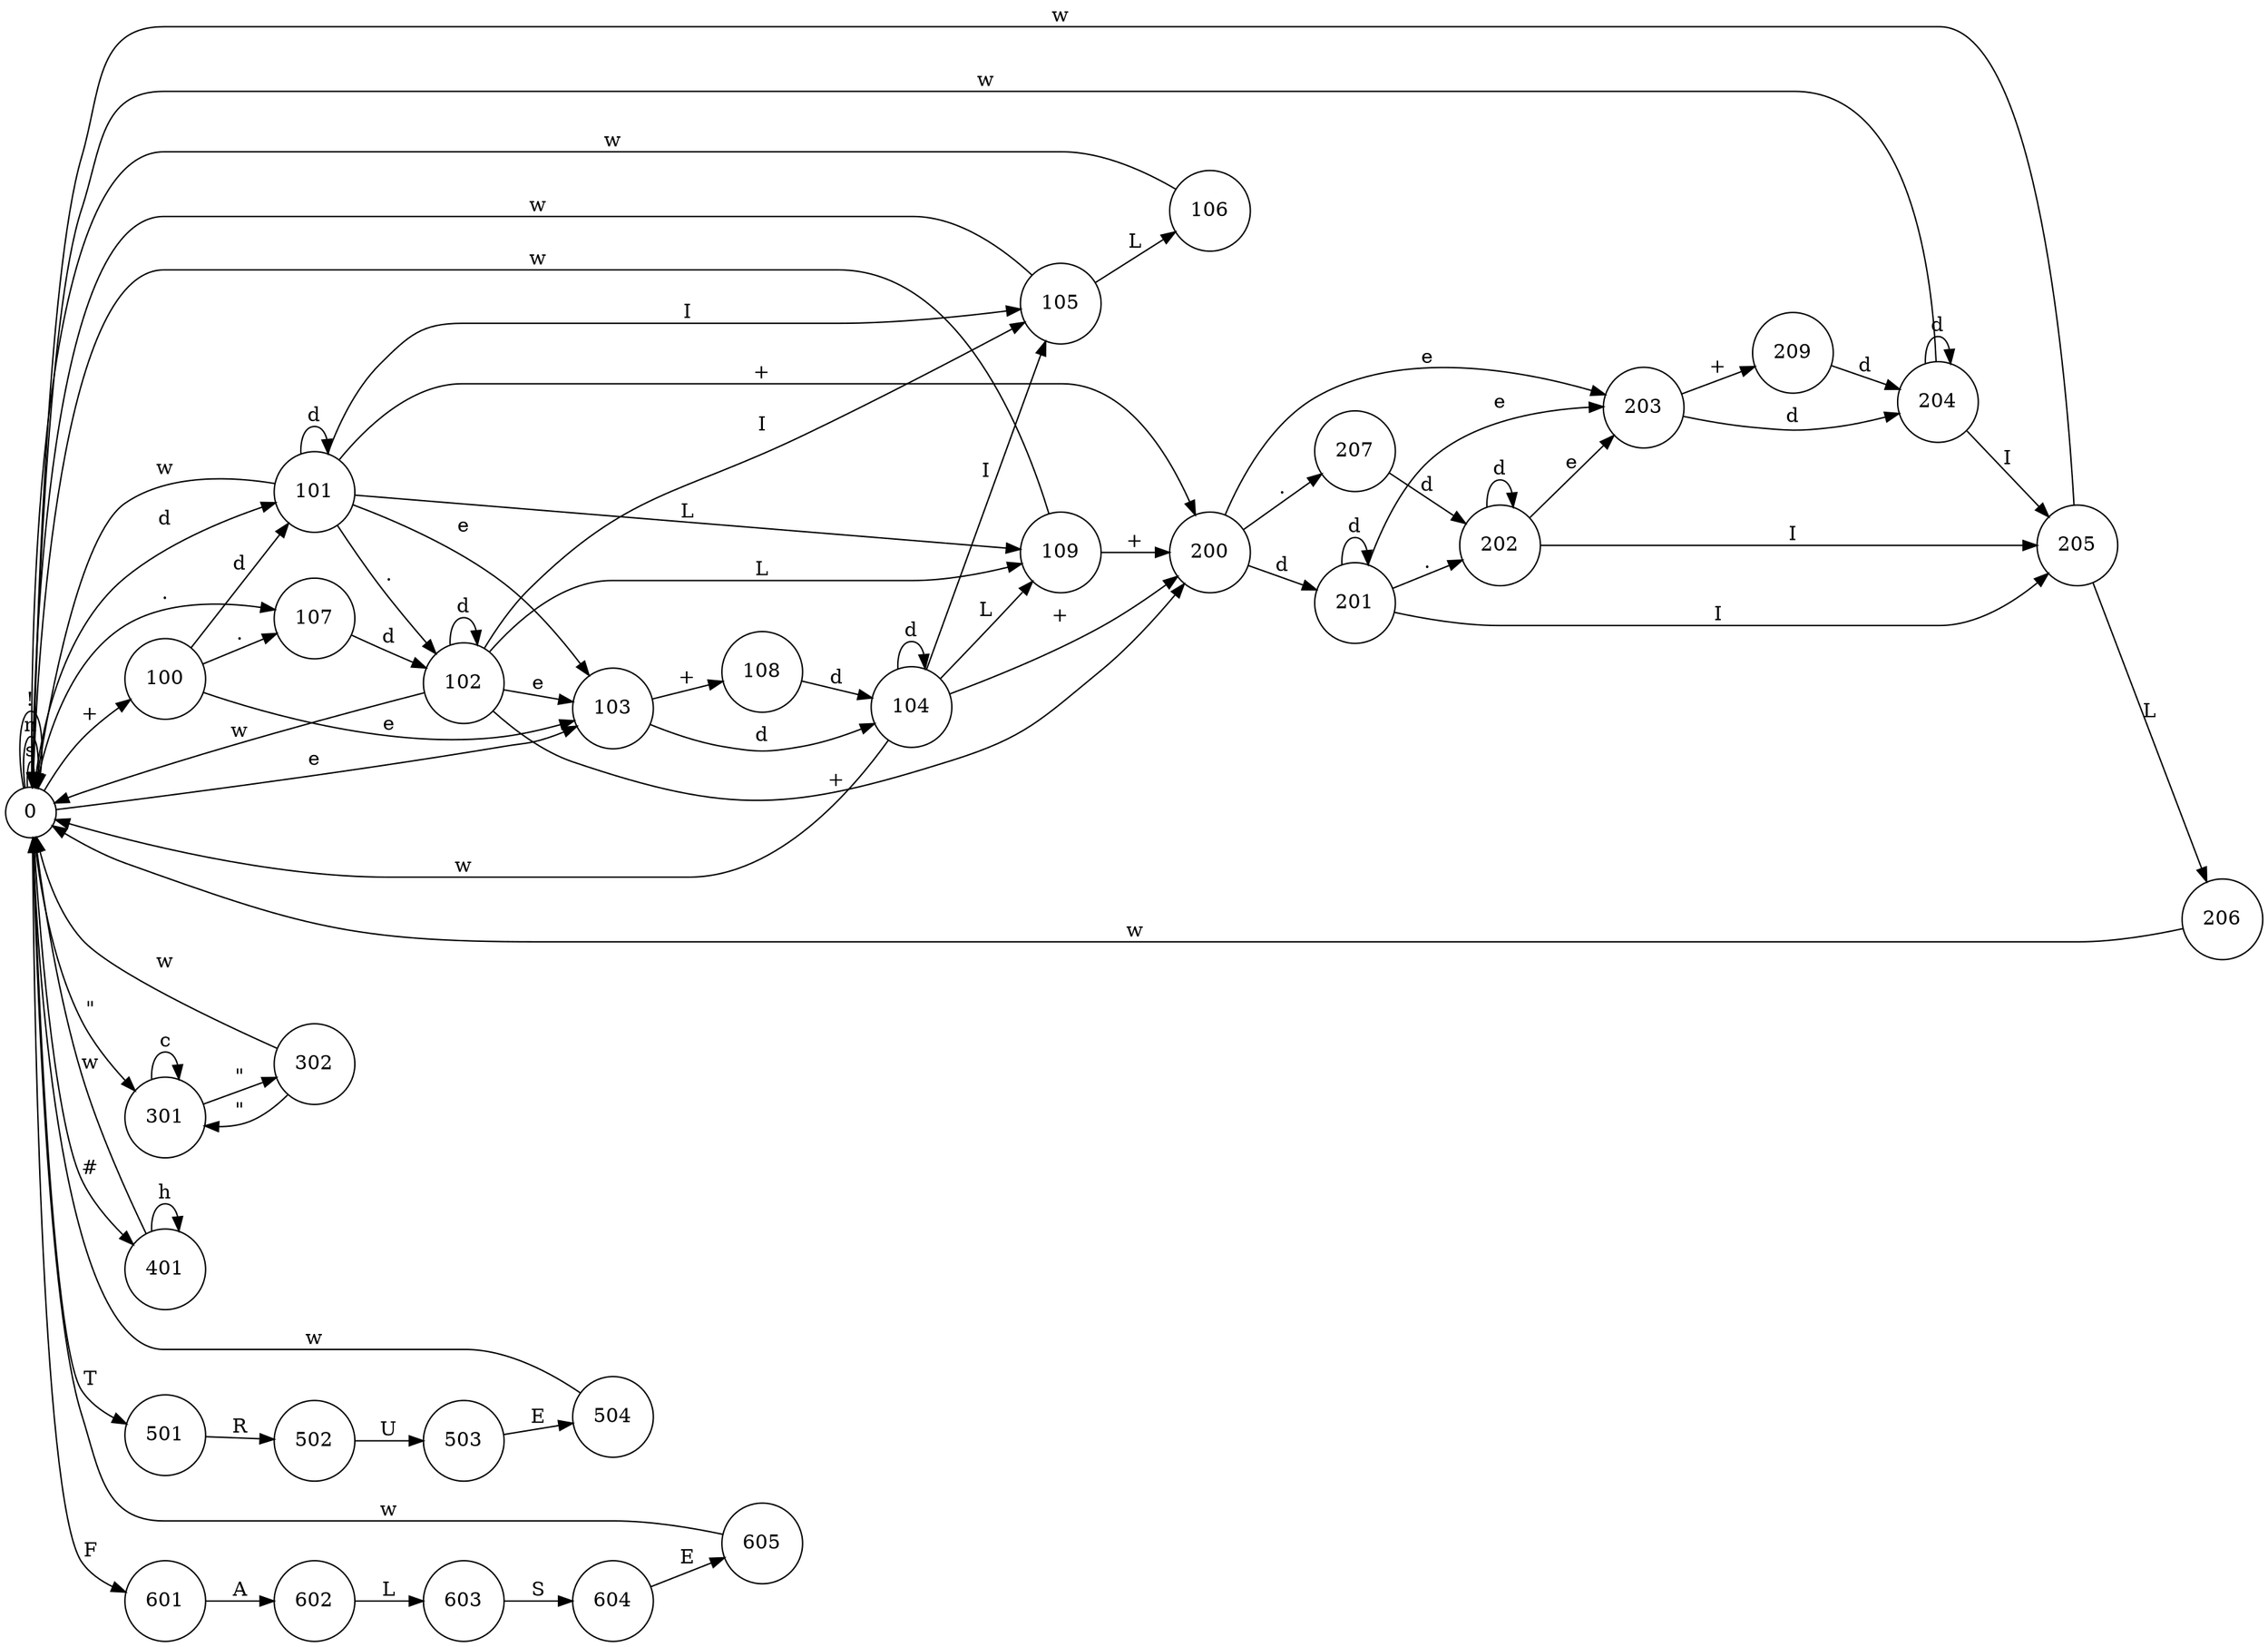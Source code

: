 digraph state_machine { rankdir=LR; node [shape = circle];
0 -> 101 [label="d"];
0 -> 103 [label="e"];
0 -> 107 [label="."];
0 -> 100 [label="+"];
0 -> 301 [label="\""];
0 -> 401 [label="#"];
0 -> 501 [label="T"];
0 -> 601 [label="F"];
0 -> 0 [label="s"];
0 -> 0 [label="n"];
0 -> 0 [label="!"];
100 -> 107 [label="."];
100 -> 101 [label="d"];
100 -> 103 [label="e"];
101 -> 101 [label="d"];
101 -> 102 [label="."];
101 -> 103 [label="e"];
101 -> 105 [label="I"];
101 -> 109 [label="L"];
101 -> 200 [label="+"];
101 -> 0 [label="w"];
102 -> 102 [label="d"];
102 -> 103 [label="e"];
102 -> 0 [label="w"];
102 -> 105 [label="I"];
102 -> 109 [label="L"];
102 -> 200 [label="+"];
103 -> 104 [label="d"];
103 -> 108 [label="+"];
104 -> 104 [label="d"];
104 -> 105 [label="I"];
104 -> 109 [label="L"];
104 -> 200 [label="+"];
104 -> 0 [label="w"];
105 -> 106 [label="L"];
105 -> 0 [label="w"];
106 -> 0 [label="w"];
107 -> 102 [label="d"];
108 -> 104 [label="d"];
109 -> 200 [label="+"];
109 -> 0 [label="w"];
200 -> 201 [label="d"];
200 -> 203 [label="e"];
200 -> 207 [label="."];
201 -> 201 [label="d"];
201 -> 202 [label="."];
201 -> 205 [label="I"];
201 -> 203 [label="e"];
202 -> 202 [label="d"];
202 -> 203 [label="e"];
202 -> 205 [label="I"];
203 -> 204 [label="d"];
203 -> 209 [label="+"];
204 -> 204 [label="d"];
204 -> 205 [label="I"];
204 -> 0 [label="w"];
205 -> 206 [label="L"];
205 -> 0 [label="w"];
206 -> 0 [label="w"];
207 -> 202 [label="d"];
209 -> 204 [label="d"];
301 -> 301 [label="c"];
301 -> 302 [label="\""];
302 -> 301 [label="\""];
302 -> 0 [label="w"];
401 -> 401 [label="h"];
401 -> 0 [label="w"];
501 -> 502 [label="R"];
502 -> 503 [label="U"];
503 -> 504 [label="E"];
504 -> 0 [label="w"];
601 -> 602 [label="A"];
602 -> 603 [label="L"];
603 -> 604 [label="S"];
604 -> 605 [label="E"];
605 -> 0 [label="w"];
}
